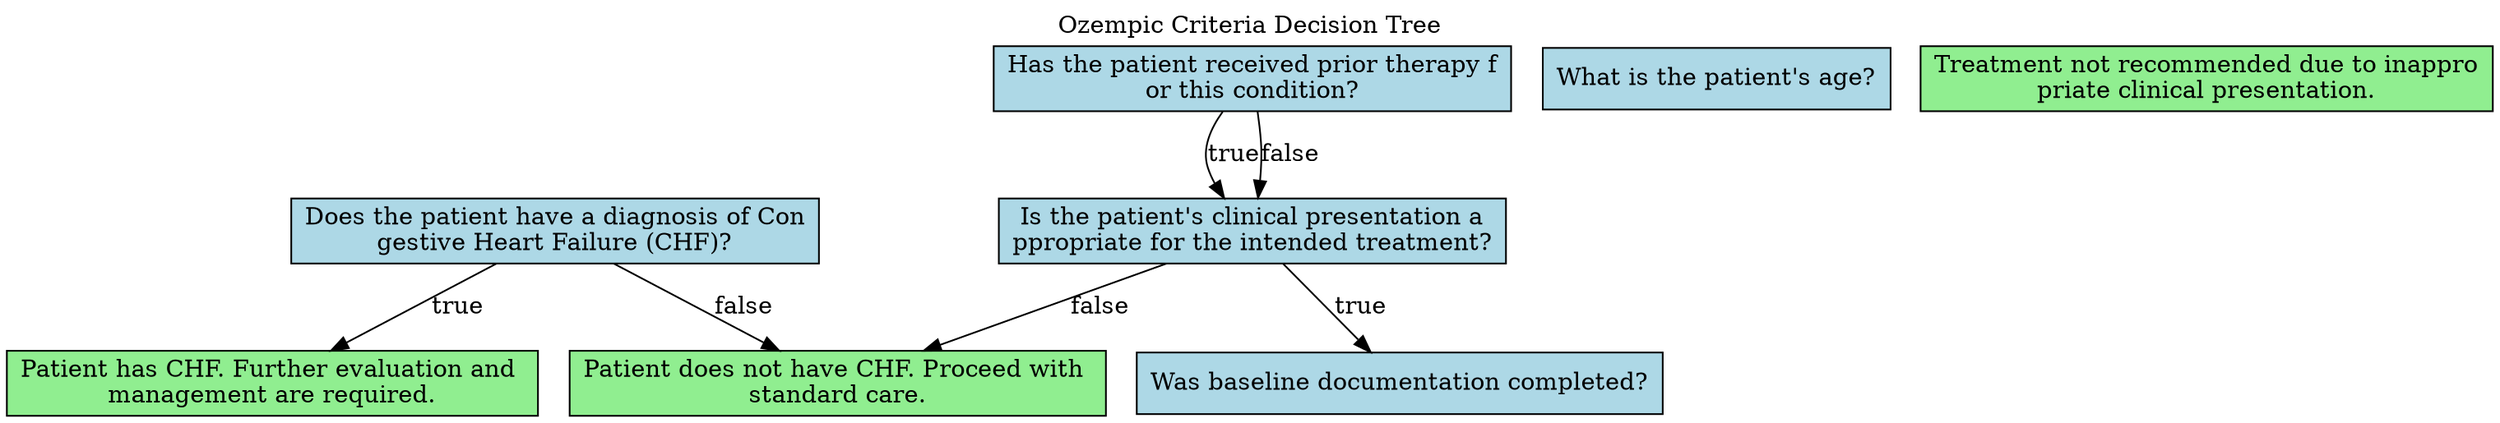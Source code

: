 digraph DecisionTree {
    rankdir=TB;
    node [shape=box, style=filled];
    labelloc="t";
    label="Ozempic Criteria Decision Tree";

    n1 [label="Does the patient have a diagnosis of Con\ngestive Heart Failure (CHF)?", fillcolor=lightblue];
    n2 [label="What is the patient's age?", fillcolor=lightblue];
    n3 [label="Has the patient received prior therapy f\nor this condition?", fillcolor=lightblue];
    n4 [label="Is the patient's clinical presentation a\nppropriate for the intended treatment?", fillcolor=lightblue];
    n5 [label="Was baseline documentation completed?", fillcolor=lightblue];
    n6 [label="Treatment not recommended due to inappro\npriate clinical presentation.", fillcolor=lightgreen];
    n_chf_yes [label="Patient has CHF. Further evaluation and \nmanagement are required.", fillcolor=lightgreen];
    n_chf_no [label="Patient does not have CHF. Proceed with \nstandard care.", fillcolor=lightgreen];

    n1 -> n_chf_yes [label="true"];
    n1 -> n_chf_no [label="false"];
    n3 -> n4 [label="true"];
    n3 -> n4 [label="false"];
    n4 -> n5 [label="true"];
    n4 -> n_chf_no [label="false"];
}